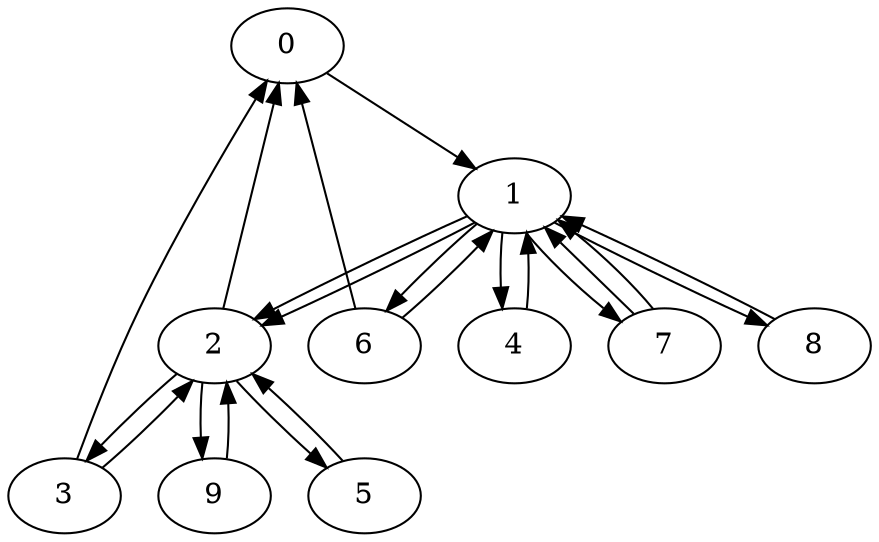 digraph "" {
	0 -> 1
	1 -> 2
	1 -> 2
	1 -> 4
	1 -> 6
	1 -> 7
	1 -> 8
	2 -> 0
	2 -> 3
	2 -> 5
	2 -> 9
	3 -> 0
	3 -> 2
	4 -> 1
	5 -> 2
	6 -> 0
	6 -> 1
	7 -> 1
	7 -> 1
	8 -> 1
	9 -> 2
}
